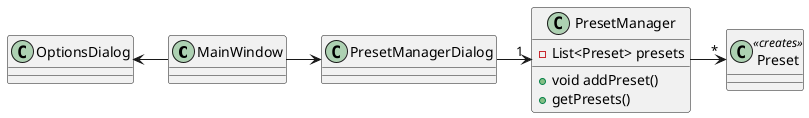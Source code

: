 @startuml
class MainWindow 
class OptionsDialog 
class PresetManagerDialog
class Preset

class PresetManager {
     +void addPreset()
     -List<Preset> presets
     +getPresets()
}

MainWindow -left> OptionsDialog
MainWindow -> PresetManagerDialog
PresetManagerDialog  -> "1" PresetManager
PresetManager  -> "*" Preset
Preset <<creates>>
@enduml


